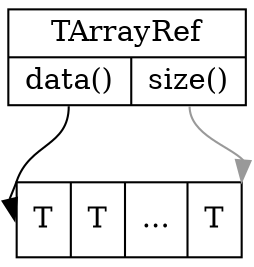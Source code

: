 digraph TArrayRef {
    node[shape=rect]
    nodesep=1
    TArrayRef [label="{TArrayRef|{<f0>data()|<f1>size()}}",shape=record]
    Data [label="T|T|...|T",shape=record]
    TArrayRef:f0 -> Data:w
    TArrayRef:f1 -> Data:ne [color=grey60]
}
